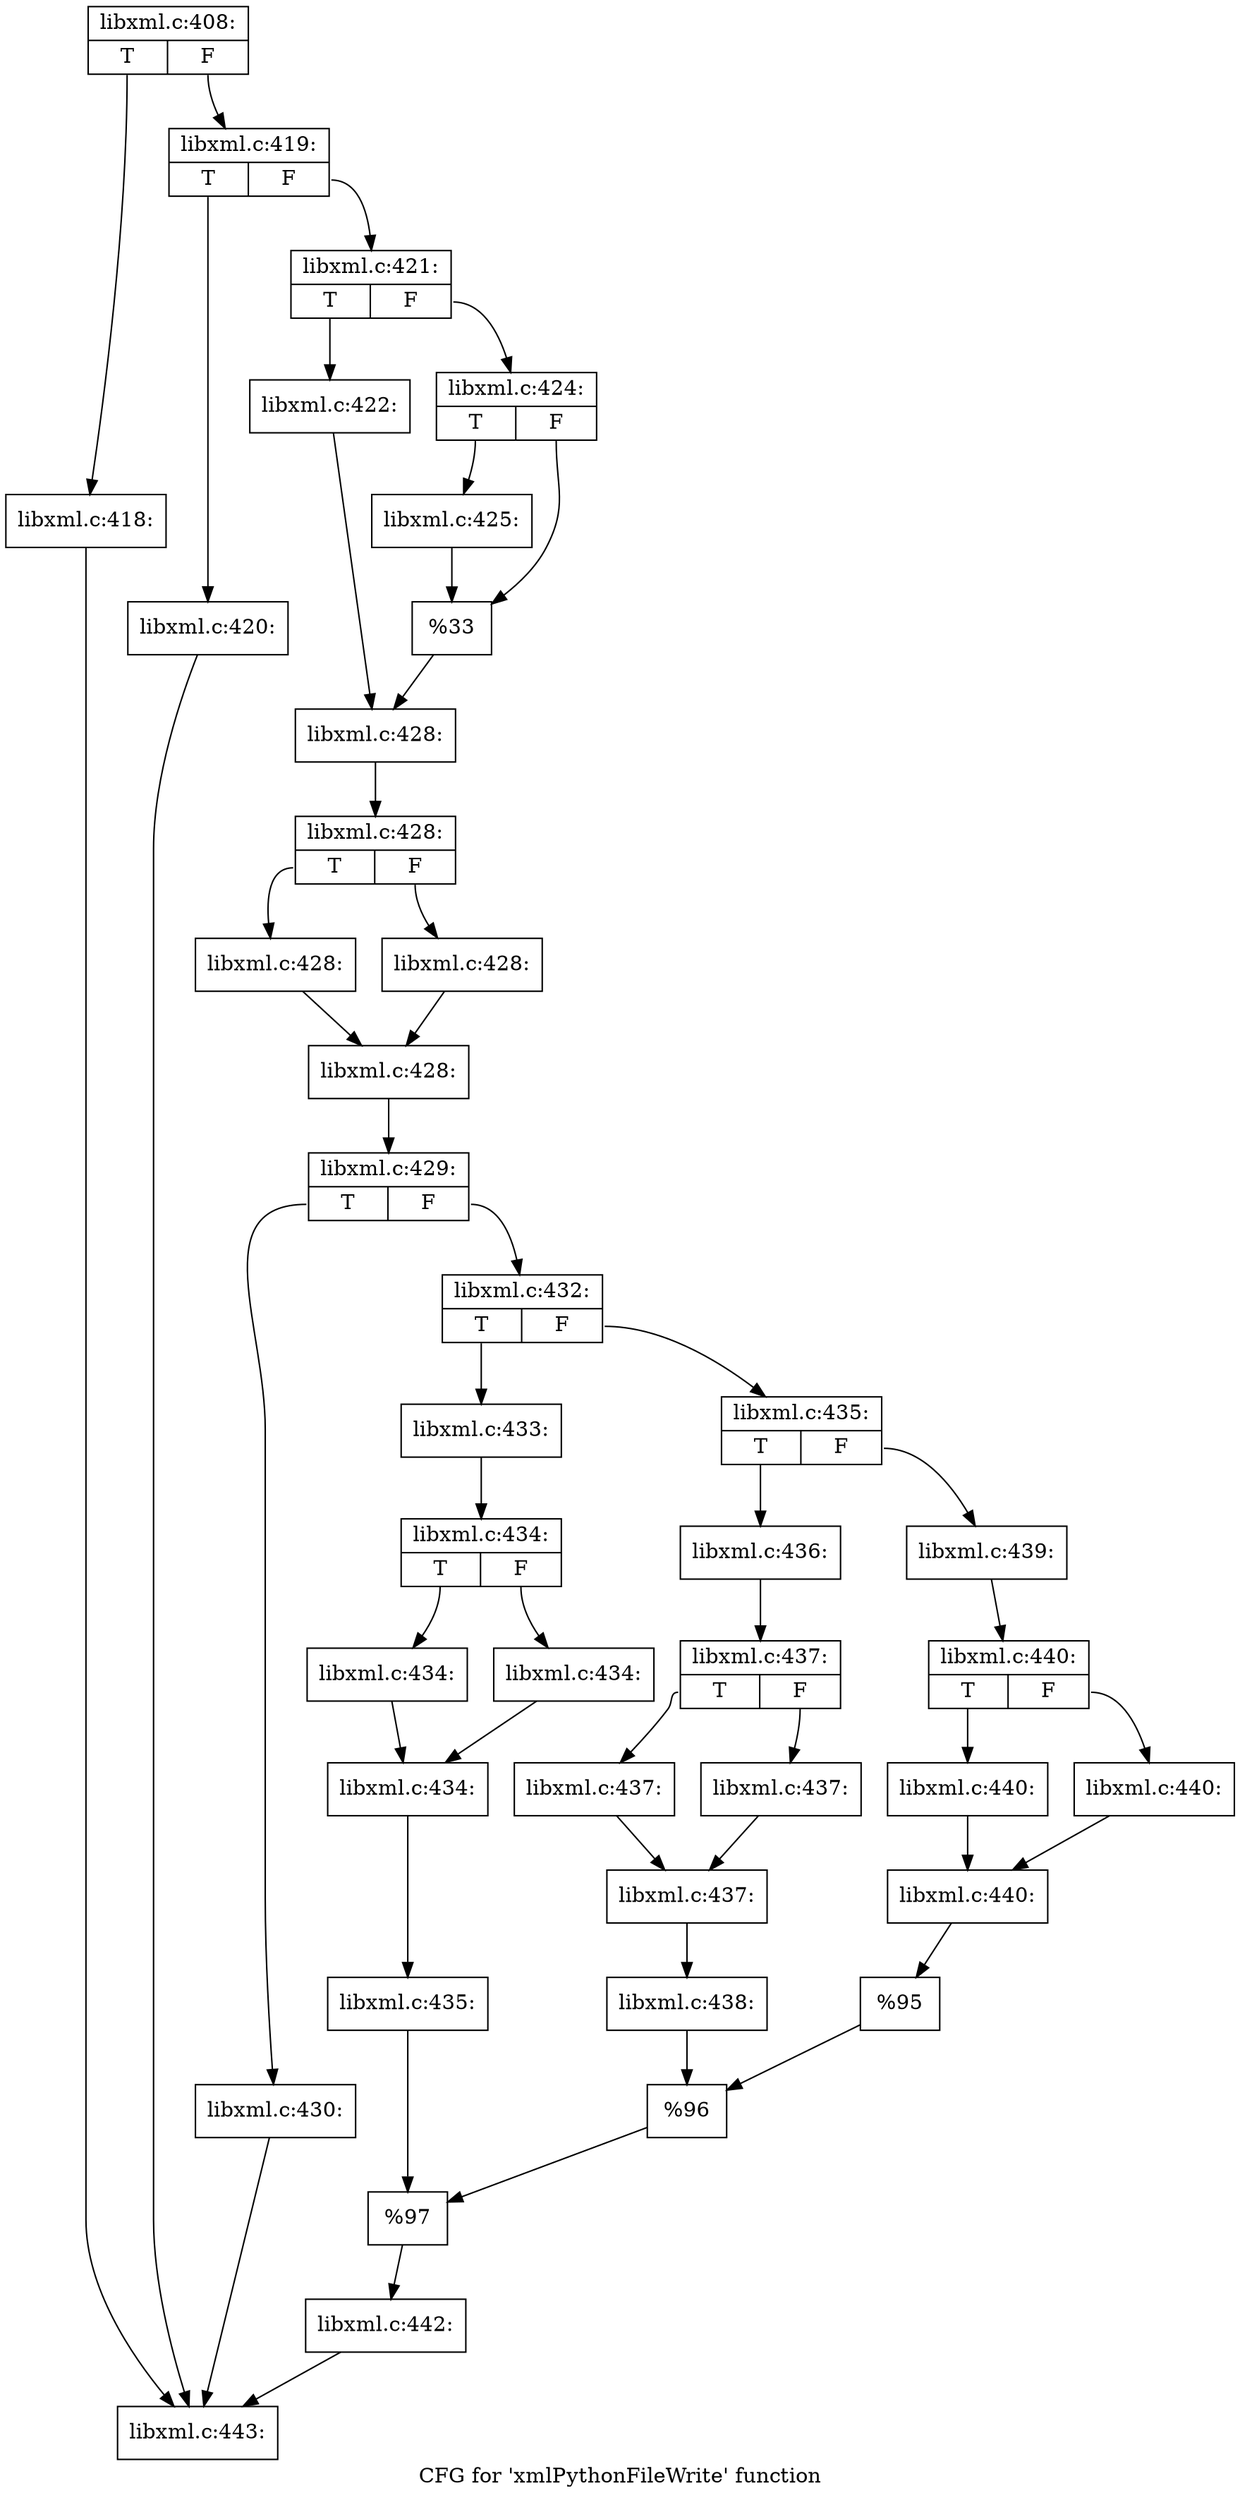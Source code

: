 digraph "CFG for 'xmlPythonFileWrite' function" {
	label="CFG for 'xmlPythonFileWrite' function";

	Node0x53c97d0 [shape=record,label="{libxml.c:408:|{<s0>T|<s1>F}}"];
	Node0x53c97d0:s0 -> Node0x53ec390;
	Node0x53c97d0:s1 -> Node0x53ec3e0;
	Node0x53ec390 [shape=record,label="{libxml.c:418:}"];
	Node0x53ec390 -> Node0x53c7940;
	Node0x53ec3e0 [shape=record,label="{libxml.c:419:|{<s0>T|<s1>F}}"];
	Node0x53ec3e0:s0 -> Node0x53ecfc0;
	Node0x53ec3e0:s1 -> Node0x53ed2f0;
	Node0x53ecfc0 [shape=record,label="{libxml.c:420:}"];
	Node0x53ecfc0 -> Node0x53c7940;
	Node0x53ed2f0 [shape=record,label="{libxml.c:421:|{<s0>T|<s1>F}}"];
	Node0x53ed2f0:s0 -> Node0x53ed2a0;
	Node0x53ed2f0:s1 -> Node0x53ed760;
	Node0x53ed2a0 [shape=record,label="{libxml.c:422:}"];
	Node0x53ed2a0 -> Node0x53ed710;
	Node0x53ed760 [shape=record,label="{libxml.c:424:|{<s0>T|<s1>F}}"];
	Node0x53ed760:s0 -> Node0x53edb40;
	Node0x53ed760:s1 -> Node0x53eddb0;
	Node0x53edb40 [shape=record,label="{libxml.c:425:}"];
	Node0x53edb40 -> Node0x53eddb0;
	Node0x53eddb0 [shape=record,label="{%33}"];
	Node0x53eddb0 -> Node0x53ed710;
	Node0x53ed710 [shape=record,label="{libxml.c:428:}"];
	Node0x53ed710 -> Node0x53eeff0;
	Node0x53eeff0 [shape=record,label="{libxml.c:428:|{<s0>T|<s1>F}}"];
	Node0x53eeff0:s0 -> Node0x53ef1d0;
	Node0x53eeff0:s1 -> Node0x53ef270;
	Node0x53ef1d0 [shape=record,label="{libxml.c:428:}"];
	Node0x53ef1d0 -> Node0x53ef220;
	Node0x53ef270 [shape=record,label="{libxml.c:428:}"];
	Node0x53ef270 -> Node0x53ef220;
	Node0x53ef220 [shape=record,label="{libxml.c:428:}"];
	Node0x53ef220 -> Node0x53eef50;
	Node0x53eef50 [shape=record,label="{libxml.c:429:|{<s0>T|<s1>F}}"];
	Node0x53eef50:s0 -> Node0x53eefa0;
	Node0x53eef50:s1 -> Node0x51f5fd0;
	Node0x53eefa0 [shape=record,label="{libxml.c:430:}"];
	Node0x53eefa0 -> Node0x53c7940;
	Node0x51f5fd0 [shape=record,label="{libxml.c:432:|{<s0>T|<s1>F}}"];
	Node0x51f5fd0:s0 -> Node0x51f65c0;
	Node0x51f5fd0:s1 -> Node0x51f6660;
	Node0x51f65c0 [shape=record,label="{libxml.c:433:}"];
	Node0x51f65c0 -> Node0x54024a0;
	Node0x54024a0 [shape=record,label="{libxml.c:434:|{<s0>T|<s1>F}}"];
	Node0x54024a0:s0 -> Node0x5402650;
	Node0x54024a0:s1 -> Node0x54026f0;
	Node0x5402650 [shape=record,label="{libxml.c:434:}"];
	Node0x5402650 -> Node0x54026a0;
	Node0x54026f0 [shape=record,label="{libxml.c:434:}"];
	Node0x54026f0 -> Node0x54026a0;
	Node0x54026a0 [shape=record,label="{libxml.c:434:}"];
	Node0x54026a0 -> Node0x5402120;
	Node0x5402120 [shape=record,label="{libxml.c:435:}"];
	Node0x5402120 -> Node0x51f6610;
	Node0x51f6660 [shape=record,label="{libxml.c:435:|{<s0>T|<s1>F}}"];
	Node0x51f6660:s0 -> Node0x5402450;
	Node0x51f6660:s1 -> Node0x5402f50;
	Node0x5402450 [shape=record,label="{libxml.c:436:}"];
	Node0x5402450 -> Node0x5403210;
	Node0x5403210 [shape=record,label="{libxml.c:437:|{<s0>T|<s1>F}}"];
	Node0x5403210:s0 -> Node0x5401eb0;
	Node0x5403210:s1 -> Node0x5402210;
	Node0x5401eb0 [shape=record,label="{libxml.c:437:}"];
	Node0x5401eb0 -> Node0x5401c90;
	Node0x5402210 [shape=record,label="{libxml.c:437:}"];
	Node0x5402210 -> Node0x5401c90;
	Node0x5401c90 [shape=record,label="{libxml.c:437:}"];
	Node0x5401c90 -> Node0x5403170;
	Node0x5403170 [shape=record,label="{libxml.c:438:}"];
	Node0x5403170 -> Node0x5402f00;
	Node0x5402f50 [shape=record,label="{libxml.c:439:}"];
	Node0x5402f50 -> Node0x5404560;
	Node0x5404560 [shape=record,label="{libxml.c:440:|{<s0>T|<s1>F}}"];
	Node0x5404560:s0 -> Node0x5404740;
	Node0x5404560:s1 -> Node0x54047e0;
	Node0x5404740 [shape=record,label="{libxml.c:440:}"];
	Node0x5404740 -> Node0x5404790;
	Node0x54047e0 [shape=record,label="{libxml.c:440:}"];
	Node0x54047e0 -> Node0x5404790;
	Node0x5404790 [shape=record,label="{libxml.c:440:}"];
	Node0x5404790 -> Node0x54020a0;
	Node0x54020a0 [shape=record,label="{%95}"];
	Node0x54020a0 -> Node0x5402f00;
	Node0x5402f00 [shape=record,label="{%96}"];
	Node0x5402f00 -> Node0x51f6610;
	Node0x51f6610 [shape=record,label="{%97}"];
	Node0x51f6610 -> Node0x51f5f80;
	Node0x51f5f80 [shape=record,label="{libxml.c:442:}"];
	Node0x51f5f80 -> Node0x53c7940;
	Node0x53c7940 [shape=record,label="{libxml.c:443:}"];
}
